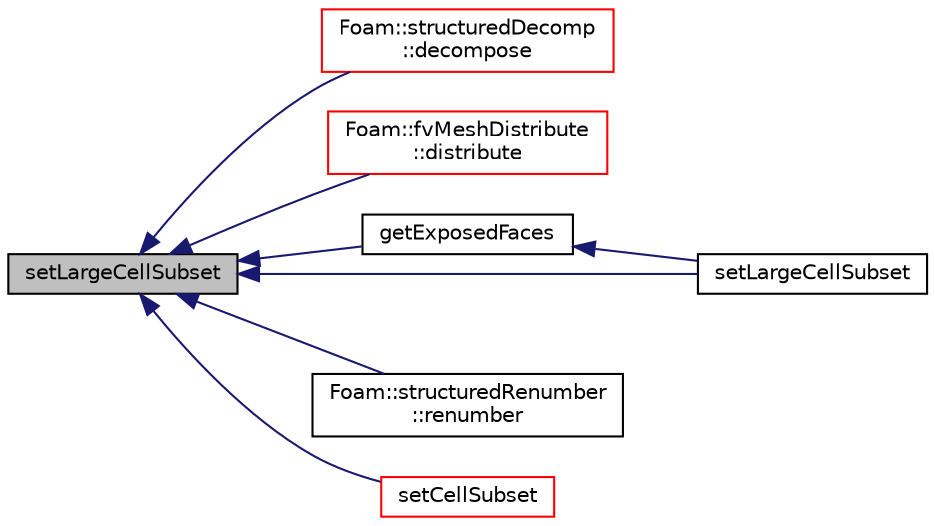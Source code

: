 digraph "setLargeCellSubset"
{
  bgcolor="transparent";
  edge [fontname="Helvetica",fontsize="10",labelfontname="Helvetica",labelfontsize="10"];
  node [fontname="Helvetica",fontsize="10",shape=record];
  rankdir="LR";
  Node1 [label="setLargeCellSubset",height=0.2,width=0.4,color="black", fillcolor="grey75", style="filled", fontcolor="black"];
  Node1 -> Node2 [dir="back",color="midnightblue",fontsize="10",style="solid",fontname="Helvetica"];
  Node2 [label="Foam::structuredDecomp\l::decompose",height=0.2,width=0.4,color="red",URL="$a02546.html#a971139d60fbf525c8a4dae56d9a386da",tooltip="Return for every coordinate the wanted processor number. Use the. "];
  Node1 -> Node3 [dir="back",color="midnightblue",fontsize="10",style="solid",fontname="Helvetica"];
  Node3 [label="Foam::fvMeshDistribute\l::distribute",height=0.2,width=0.4,color="red",URL="$a00894.html#acb11a389cf765470aea69d37a526cf1f",tooltip="Send cells to neighbours according to distribution. "];
  Node1 -> Node4 [dir="back",color="midnightblue",fontsize="10",style="solid",fontname="Helvetica"];
  Node4 [label="getExposedFaces",height=0.2,width=0.4,color="black",URL="$a00898.html#aa1579ac7bd583850563932ef443e847f",tooltip="Two step subsetting. "];
  Node4 -> Node5 [dir="back",color="midnightblue",fontsize="10",style="solid",fontname="Helvetica"];
  Node5 [label="setLargeCellSubset",height=0.2,width=0.4,color="black",URL="$a00898.html#ac07bac43840c9740c45738692ba00c13",tooltip="setLargeCellSubset but with labelHashSet. "];
  Node1 -> Node6 [dir="back",color="midnightblue",fontsize="10",style="solid",fontname="Helvetica"];
  Node6 [label="Foam::structuredRenumber\l::renumber",height=0.2,width=0.4,color="black",URL="$a02547.html#a8c8c314aed6bcca51f2e7ae9a90f1b82",tooltip="Return the order in which cells need to be visited, i.e. "];
  Node1 -> Node7 [dir="back",color="midnightblue",fontsize="10",style="solid",fontname="Helvetica"];
  Node7 [label="setCellSubset",height=0.2,width=0.4,color="red",URL="$a00898.html#a7007bf1daafcf75caa93fdb67143236e",tooltip="Set the subset. Create \"oldInternalFaces\" patch for exposed. "];
  Node1 -> Node5 [dir="back",color="midnightblue",fontsize="10",style="solid",fontname="Helvetica"];
}

